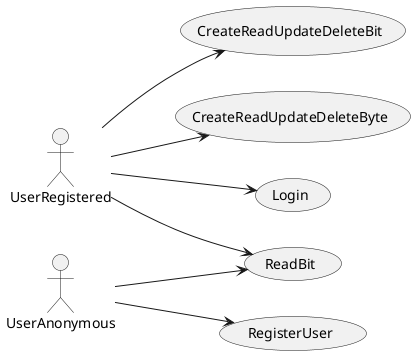 @startuml use_cases
left to right direction

actor UserRegistered

actor UserAnonymous

usecase CreateReadUpdateDeleteBit
usecase CreateReadUpdateDeleteByte
usecase ReadBit
usecase RegisterUser
usecase Login


UserRegistered --> CreateReadUpdateDeleteBit
UserRegistered --> CreateReadUpdateDeleteByte
UserRegistered --> ReadBit
UserRegistered --> Login

UserAnonymous --> RegisterUser
UserAnonymous --> ReadBit
@enduml

